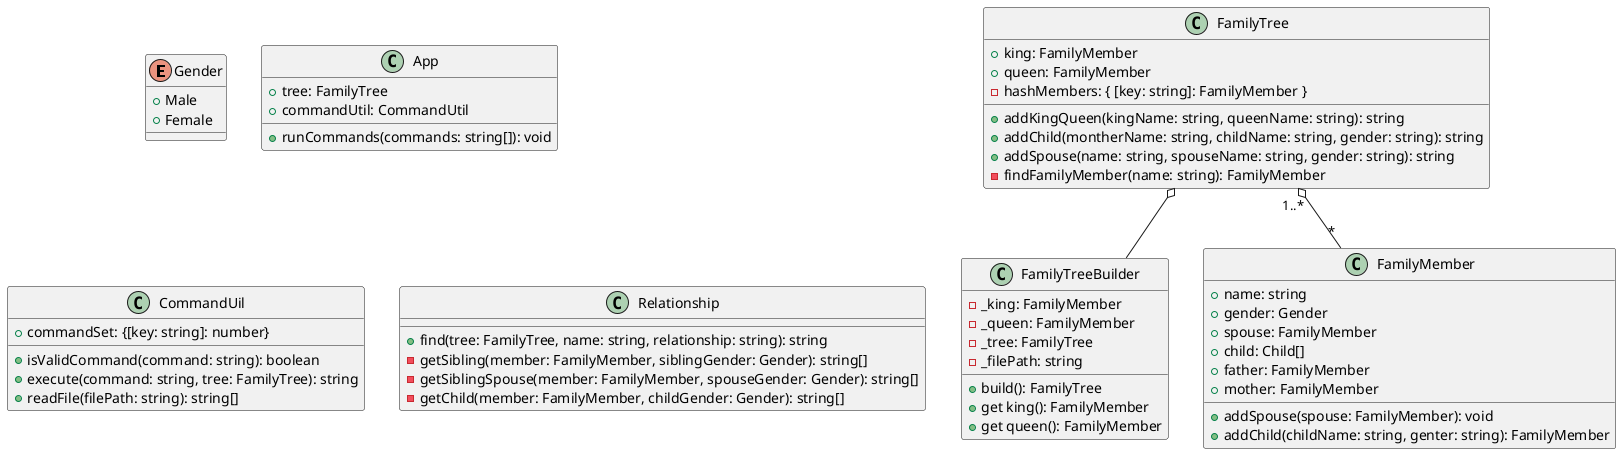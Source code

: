 @startuml class diagram

enum Gender {
    +Male
    +Female
}

class App {
    +tree: FamilyTree
    +commandUtil: CommandUtil
    +runCommands(commands: string[]): void
}

class CommandUil {
    +commandSet: {[key: string]: number}
    +isValidCommand(command: string): boolean
    +execute(command: string, tree: FamilyTree): string
    +readFile(filePath: string): string[]
}

class Relationship {
    +find(tree: FamilyTree, name: string, relationship: string): string
    -getSibling(member: FamilyMember, siblingGender: Gender): string[]
    -getSiblingSpouse(member: FamilyMember, spouseGender: Gender): string[]
    -getChild(member: FamilyMember, childGender: Gender): string[]
}

class FamilyTreeBuilder {
    -_king: FamilyMember
    -_queen: FamilyMember
    -_tree: FamilyTree
    -_filePath: string
    +build(): FamilyTree
    +get king(): FamilyMember
    +get queen(): FamilyMember
}

class FamilyTree {
    +king: FamilyMember
    +queen: FamilyMember
    -hashMembers: { [key: string]: FamilyMember }
    +addKingQueen(kingName: string, queenName: string): string 
    +addChild(montherName: string, childName: string, gender: string): string
    +addSpouse(name: string, spouseName: string, gender: string): string
    -findFamilyMember(name: string): FamilyMember
}

class FamilyMember {
    +name: string
    +gender: Gender
    +spouse: FamilyMember
    +child: Child[]
    +father: FamilyMember 
    +mother: FamilyMember 
    +addSpouse(spouse: FamilyMember): void
    +addChild(childName: string, genter: string): FamilyMember
}

FamilyTree "1..*" o-- "*" FamilyMember
FamilyTree o-- FamilyTreeBuilder

@enduml